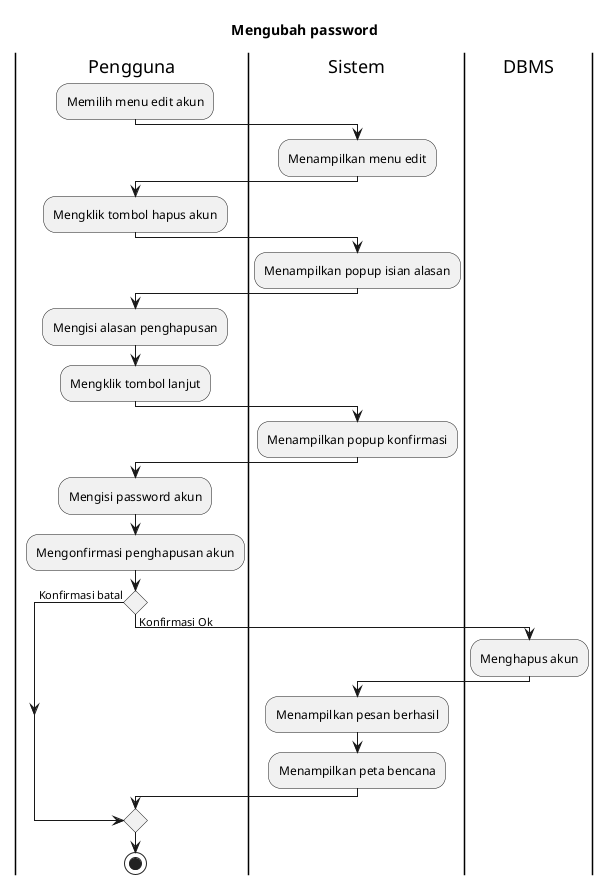 @startuml UC-MGACCOUNT-004 - Mengubah password 
title Mengubah password

|Pengguna|
:Memilih menu edit akun;

|Sistem|
:Menampilkan menu edit;

|Pengguna|
:Mengklik tombol hapus akun;

|Sistem|
:Menampilkan popup isian alasan;

|Pengguna|
:Mengisi alasan penghapusan;
:Mengklik tombol lanjut;

|Sistem|
:Menampilkan popup konfirmasi;

|Pengguna|
:Mengisi password akun;
:Mengonfirmasi penghapusan akun;

if () then (Konfirmasi batal)
else (Konfirmasi Ok)
  |DBMS|
  :Menghapus akun;

  |Sistem|
  :Menampilkan pesan berhasil;
  :Menampilkan peta bencana;
endif

|Pengguna|
stop

@enduml